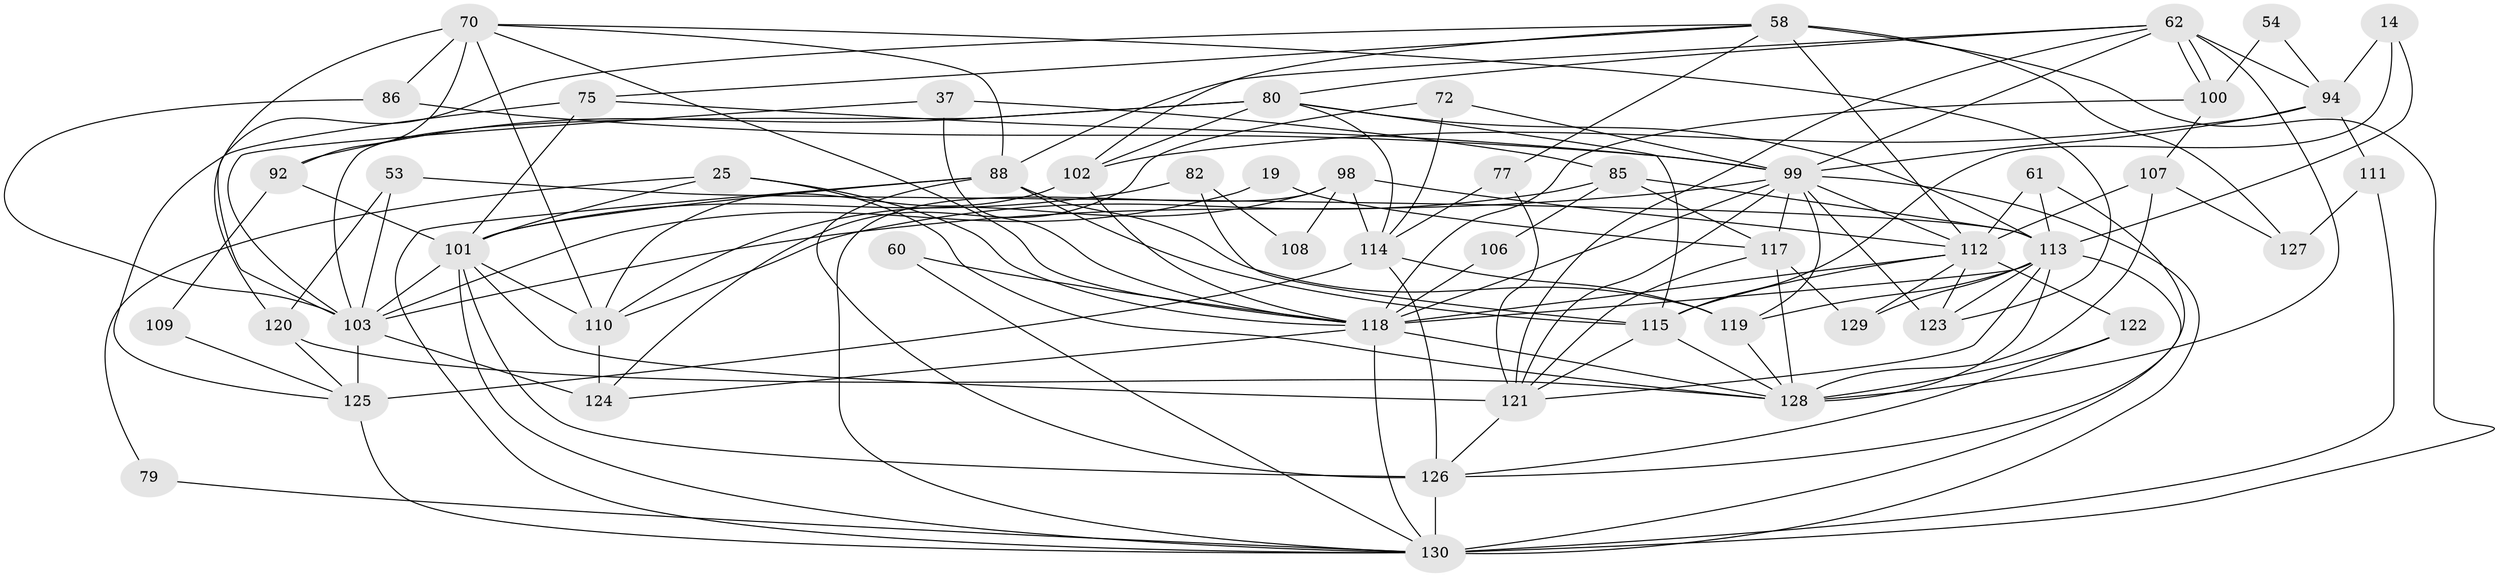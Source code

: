 // original degree distribution, {5: 0.2153846153846154, 4: 0.2923076923076923, 3: 0.2923076923076923, 6: 0.05384615384615385, 2: 0.1, 7: 0.03076923076923077, 10: 0.007692307692307693, 8: 0.007692307692307693}
// Generated by graph-tools (version 1.1) at 2025/52/03/04/25 21:52:40]
// undirected, 52 vertices, 141 edges
graph export_dot {
graph [start="1"]
  node [color=gray90,style=filled];
  14;
  19;
  25;
  37;
  53;
  54;
  58 [super="+28+17+57"];
  60;
  61 [super="+24"];
  62;
  70 [super="+29"];
  72;
  75 [super="+34"];
  77;
  79;
  80 [super="+32+64"];
  82 [super="+47"];
  85;
  86;
  88 [super="+30"];
  92 [super="+22"];
  94 [super="+2+65"];
  98 [super="+45"];
  99 [super="+31+41+49+52"];
  100;
  101 [super="+46+55+6+95+93"];
  102 [super="+10"];
  103 [super="+18+84"];
  106;
  107;
  108;
  109;
  110 [super="+66"];
  111;
  112 [super="+97+104+73"];
  113 [super="+81+68"];
  114 [super="+44"];
  115 [super="+9+90"];
  117;
  118 [super="+33+63+83"];
  119 [super="+15+105"];
  120 [super="+69+59"];
  121 [super="+50+78"];
  122;
  123;
  124 [super="+74"];
  125 [super="+27"];
  126 [super="+91"];
  127;
  128 [super="+56+76+89"];
  129 [super="+96"];
  130 [super="+48+71+116"];
  14 -- 94;
  14 -- 115;
  14 -- 113;
  19 -- 117;
  19 -- 103;
  25 -- 79;
  25 -- 101 [weight=2];
  25 -- 128;
  25 -- 118 [weight=2];
  37 -- 85;
  37 -- 103;
  37 -- 118;
  53 -- 103 [weight=2];
  53 -- 120;
  53 -- 113 [weight=2];
  54 -- 100;
  54 -- 94;
  58 -- 77;
  58 -- 102;
  58 -- 75;
  58 -- 130 [weight=2];
  58 -- 103;
  58 -- 127;
  58 -- 112;
  60 -- 130;
  60 -- 118;
  61 -- 126 [weight=2];
  61 -- 112;
  61 -- 113;
  62 -- 100;
  62 -- 100;
  62 -- 88 [weight=2];
  62 -- 99;
  62 -- 121;
  62 -- 80;
  62 -- 94;
  62 -- 128 [weight=2];
  70 -- 88;
  70 -- 86 [weight=2];
  70 -- 92;
  70 -- 123;
  70 -- 110;
  70 -- 118;
  70 -- 120;
  72 -- 114 [weight=2];
  72 -- 124;
  72 -- 99;
  75 -- 125 [weight=2];
  75 -- 99;
  75 -- 101 [weight=2];
  77 -- 114;
  77 -- 121;
  79 -- 130;
  80 -- 115;
  80 -- 103 [weight=2];
  80 -- 114;
  80 -- 102;
  80 -- 92;
  80 -- 113;
  82 -- 115;
  82 -- 108;
  82 -- 101;
  85 -- 117;
  85 -- 106;
  85 -- 110;
  85 -- 113;
  86 -- 103 [weight=2];
  86 -- 99 [weight=2];
  88 -- 115 [weight=2];
  88 -- 126 [weight=2];
  88 -- 101;
  88 -- 130;
  88 -- 119;
  92 -- 101;
  92 -- 109;
  94 -- 111;
  94 -- 102;
  94 -- 99 [weight=2];
  98 -- 110;
  98 -- 112;
  98 -- 108;
  98 -- 114;
  98 -- 130;
  99 -- 103;
  99 -- 123;
  99 -- 112;
  99 -- 130 [weight=3];
  99 -- 117;
  99 -- 119 [weight=2];
  99 -- 118 [weight=3];
  99 -- 121;
  100 -- 118;
  100 -- 107;
  101 -- 103 [weight=2];
  101 -- 126;
  101 -- 130;
  101 -- 110 [weight=2];
  101 -- 121 [weight=2];
  102 -- 110;
  102 -- 118;
  103 -- 124 [weight=2];
  103 -- 125;
  106 -- 118;
  107 -- 112;
  107 -- 127;
  107 -- 128;
  109 -- 125;
  110 -- 124;
  111 -- 127;
  111 -- 130 [weight=2];
  112 -- 129 [weight=3];
  112 -- 122;
  112 -- 118 [weight=2];
  112 -- 123;
  112 -- 115;
  113 -- 123;
  113 -- 128;
  113 -- 129;
  113 -- 119 [weight=2];
  113 -- 130 [weight=2];
  113 -- 118 [weight=2];
  113 -- 121;
  114 -- 125;
  114 -- 126;
  114 -- 119;
  115 -- 121;
  115 -- 128;
  117 -- 129 [weight=2];
  117 -- 128;
  117 -- 121;
  118 -- 130 [weight=2];
  118 -- 124;
  118 -- 128;
  119 -- 128;
  120 -- 128;
  120 -- 125;
  121 -- 126;
  122 -- 126;
  122 -- 128;
  125 -- 130 [weight=3];
  126 -- 130 [weight=3];
}
